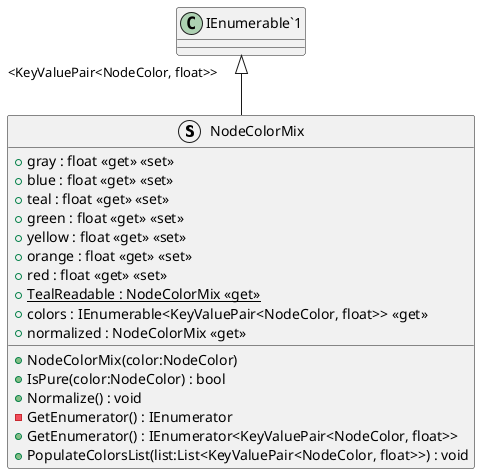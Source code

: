 @startuml
struct NodeColorMix {
    + gray : float <<get>> <<set>>
    + blue : float <<get>> <<set>>
    + teal : float <<get>> <<set>>
    + green : float <<get>> <<set>>
    + yellow : float <<get>> <<set>>
    + orange : float <<get>> <<set>>
    + red : float <<get>> <<set>>
    + {static} TealReadable : NodeColorMix <<get>>
    + NodeColorMix(color:NodeColor)
    + colors : IEnumerable<KeyValuePair<NodeColor, float>> <<get>>
    + IsPure(color:NodeColor) : bool
    + Normalize() : void
    + normalized : NodeColorMix <<get>>
    - GetEnumerator() : IEnumerator
    + GetEnumerator() : IEnumerator<KeyValuePair<NodeColor, float>>
    + PopulateColorsList(list:List<KeyValuePair<NodeColor, float>>) : void
}
"IEnumerable`1" "<KeyValuePair<NodeColor, float>>" <|-- NodeColorMix
@enduml
